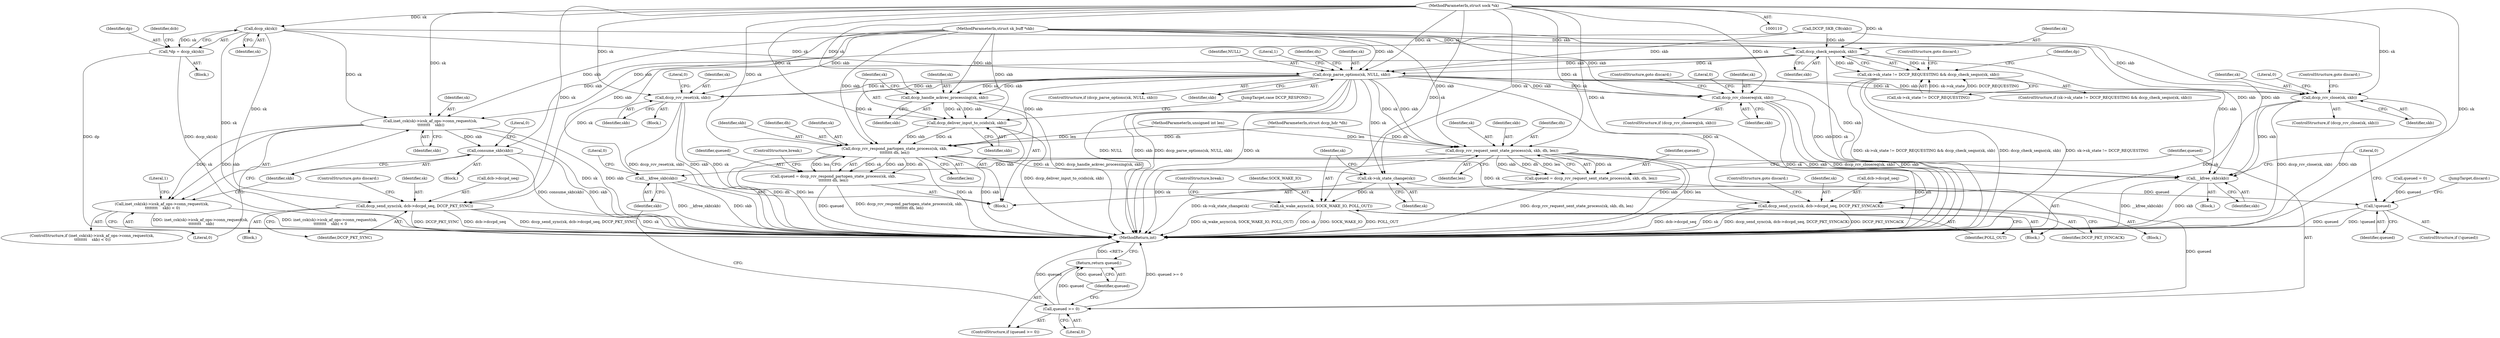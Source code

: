 digraph "0_linux_5edabca9d4cff7f1f2b68f0bac55ef99d9798ba4@pointer" {
"1000111" [label="(MethodParameterIn,struct sock *sk)"];
"1000119" [label="(Call,dccp_sk(sk))"];
"1000117" [label="(Call,*dp = dccp_sk(sk))"];
"1000152" [label="(Call,inet_csk(sk)->icsk_af_ops->conn_request(sk,\n \t\t\t\t\t\t\t\t    skb))"];
"1000151" [label="(Call,inet_csk(sk)->icsk_af_ops->conn_request(sk,\n \t\t\t\t\t\t\t\t    skb) < 0)"];
"1000158" [label="(Call,consume_skb(skb))"];
"1000198" [label="(Call,dccp_check_seqno(sk, skb))"];
"1000192" [label="(Call,sk->sk_state != DCCP_REQUESTING && dccp_check_seqno(sk, skb))"];
"1000239" [label="(Call,dccp_send_sync(sk, dcb->dccpd_seq, DCCP_PKT_SYNC))"];
"1000247" [label="(Call,dccp_parse_options(sk, NULL, skb))"];
"1000260" [label="(Call,dccp_rcv_reset(sk, skb))"];
"1000274" [label="(Call,dccp_rcv_closereq(sk, skb))"];
"1000379" [label="(Call,__kfree_skb(skb))"];
"1000289" [label="(Call,dccp_rcv_close(sk, skb))"];
"1000303" [label="(Call,dccp_rcv_request_sent_state_process(sk, skb, dh, len))"];
"1000301" [label="(Call,queued = dccp_rcv_request_sent_state_process(sk, skb, dh, len))"];
"1000309" [label="(Call,queued >= 0)"];
"1000312" [label="(Return,return queued;)"];
"1000314" [label="(Call,__kfree_skb(skb))"];
"1000319" [label="(Call,dccp_handle_ackvec_processing(sk, skb))"];
"1000322" [label="(Call,dccp_deliver_input_to_ccids(sk, skb))"];
"1000328" [label="(Call,dccp_rcv_respond_partopen_state_process(sk, skb,\n\t\t\t\t\t\t\t\t dh, len))"];
"1000326" [label="(Call,queued = dccp_rcv_respond_partopen_state_process(sk, skb,\n\t\t\t\t\t\t\t\t dh, len))"];
"1000375" [label="(Call,!queued)"];
"1000351" [label="(Call,sk->sk_state_change(sk))"];
"1000353" [label="(Call,sk_wake_async(sk, SOCK_WAKE_IO, POLL_OUT))"];
"1000367" [label="(Call,dccp_send_sync(sk, dcb->dccpd_seq, DCCP_PKT_SYNCACK))"];
"1000288" [label="(ControlStructure,if (dccp_rcv_close(sk, skb)))"];
"1000200" [label="(Identifier,skb)"];
"1000322" [label="(Call,dccp_deliver_input_to_ccids(sk, skb))"];
"1000327" [label="(Identifier,queued)"];
"1000241" [label="(Call,dcb->dccpd_seq)"];
"1000161" [label="(Literal,0)"];
"1000191" [label="(ControlStructure,if (sk->sk_state != DCCP_REQUESTING && dccp_check_seqno(sk, skb)))"];
"1000383" [label="(MethodReturn,int)"];
"1000319" [label="(Call,dccp_handle_ackvec_processing(sk, skb))"];
"1000262" [label="(Identifier,skb)"];
"1000331" [label="(Identifier,dh)"];
"1000290" [label="(Identifier,sk)"];
"1000367" [label="(Call,dccp_send_sync(sk, dcb->dccpd_seq, DCCP_PKT_SYNCACK))"];
"1000307" [label="(Identifier,len)"];
"1000326" [label="(Call,queued = dccp_rcv_respond_partopen_state_process(sk, skb,\n\t\t\t\t\t\t\t\t dh, len))"];
"1000247" [label="(Call,dccp_parse_options(sk, NULL, skb))"];
"1000117" [label="(Call,*dp = dccp_sk(sk))"];
"1000157" [label="(Literal,1)"];
"1000325" [label="(JumpTarget,case DCCP_RESPOND:)"];
"1000379" [label="(Call,__kfree_skb(skb))"];
"1000324" [label="(Identifier,skb)"];
"1000376" [label="(Identifier,queued)"];
"1000352" [label="(Identifier,sk)"];
"1000114" [label="(MethodParameterIn,unsigned int len)"];
"1000302" [label="(Identifier,queued)"];
"1000274" [label="(Call,dccp_rcv_closereq(sk, skb))"];
"1000309" [label="(Call,queued >= 0)"];
"1000299" [label="(Block,)"];
"1000279" [label="(ControlStructure,goto discard;)"];
"1000368" [label="(Identifier,sk)"];
"1000113" [label="(MethodParameterIn,struct dccp_hdr *dh)"];
"1000245" [label="(ControlStructure,goto discard;)"];
"1000377" [label="(Block,)"];
"1000119" [label="(Call,dccp_sk(sk))"];
"1000133" [label="(Call,queued = 0)"];
"1000154" [label="(Identifier,skb)"];
"1000246" [label="(ControlStructure,if (dccp_parse_options(sk, NULL, skb)))"];
"1000249" [label="(Identifier,NULL)"];
"1000201" [label="(ControlStructure,goto discard;)"];
"1000291" [label="(Identifier,skb)"];
"1000123" [label="(Identifier,dcb)"];
"1000375" [label="(Call,!queued)"];
"1000369" [label="(Call,dcb->dccpd_seq)"];
"1000192" [label="(Call,sk->sk_state != DCCP_REQUESTING && dccp_check_seqno(sk, skb))"];
"1000244" [label="(Identifier,DCCP_PKT_SYNC)"];
"1000373" [label="(ControlStructure,goto discard;)"];
"1000356" [label="(Identifier,POLL_OUT)"];
"1000308" [label="(ControlStructure,if (queued >= 0))"];
"1000276" [label="(Identifier,skb)"];
"1000261" [label="(Identifier,sk)"];
"1000320" [label="(Identifier,sk)"];
"1000301" [label="(Call,queued = dccp_rcv_request_sent_state_process(sk, skb, dh, len))"];
"1000149" [label="(Block,)"];
"1000112" [label="(MethodParameterIn,struct sk_buff *skb)"];
"1000372" [label="(Identifier,DCCP_PKT_SYNCACK)"];
"1000304" [label="(Identifier,sk)"];
"1000382" [label="(Literal,0)"];
"1000380" [label="(Identifier,skb)"];
"1000264" [label="(Literal,0)"];
"1000329" [label="(Identifier,sk)"];
"1000278" [label="(Literal,0)"];
"1000259" [label="(Block,)"];
"1000332" [label="(Identifier,len)"];
"1000153" [label="(Identifier,sk)"];
"1000159" [label="(Identifier,skb)"];
"1000354" [label="(Identifier,sk)"];
"1000198" [label="(Call,dccp_check_seqno(sk, skb))"];
"1000311" [label="(Literal,0)"];
"1000120" [label="(Identifier,sk)"];
"1000239" [label="(Call,dccp_send_sync(sk, dcb->dccpd_seq, DCCP_PKT_SYNC))"];
"1000111" [label="(MethodParameterIn,struct sock *sk)"];
"1000151" [label="(Call,inet_csk(sk)->icsk_af_ops->conn_request(sk,\n \t\t\t\t\t\t\t\t    skb) < 0)"];
"1000305" [label="(Identifier,skb)"];
"1000378" [label="(JumpTarget,discard:)"];
"1000207" [label="(Identifier,dp)"];
"1000260" [label="(Call,dccp_rcv_reset(sk, skb))"];
"1000250" [label="(Identifier,skb)"];
"1000273" [label="(ControlStructure,if (dccp_rcv_closereq(sk, skb)))"];
"1000199" [label="(Identifier,sk)"];
"1000351" [label="(Call,sk->sk_state_change(sk))"];
"1000357" [label="(ControlStructure,break;)"];
"1000115" [label="(Block,)"];
"1000252" [label="(Literal,1)"];
"1000323" [label="(Identifier,sk)"];
"1000374" [label="(ControlStructure,if (!queued))"];
"1000303" [label="(Call,dccp_rcv_request_sent_state_process(sk, skb, dh, len))"];
"1000150" [label="(ControlStructure,if (inet_csk(sk)->icsk_af_ops->conn_request(sk,\n \t\t\t\t\t\t\t\t    skb) < 0))"];
"1000312" [label="(Return,return queued;)"];
"1000317" [label="(Literal,0)"];
"1000124" [label="(Call,DCCP_SKB_CB(skb))"];
"1000256" [label="(Identifier,dh)"];
"1000158" [label="(Call,consume_skb(skb))"];
"1000330" [label="(Identifier,skb)"];
"1000155" [label="(Literal,0)"];
"1000240" [label="(Identifier,sk)"];
"1000306" [label="(Identifier,dh)"];
"1000313" [label="(Identifier,queued)"];
"1000289" [label="(Call,dccp_rcv_close(sk, skb))"];
"1000353" [label="(Call,sk_wake_async(sk, SOCK_WAKE_IO, POLL_OUT))"];
"1000355" [label="(Identifier,SOCK_WAKE_IO)"];
"1000315" [label="(Identifier,skb)"];
"1000333" [label="(ControlStructure,break;)"];
"1000238" [label="(Block,)"];
"1000349" [label="(Block,)"];
"1000193" [label="(Call,sk->sk_state != DCCP_REQUESTING)"];
"1000248" [label="(Identifier,sk)"];
"1000293" [label="(Literal,0)"];
"1000294" [label="(ControlStructure,goto discard;)"];
"1000275" [label="(Identifier,sk)"];
"1000328" [label="(Call,dccp_rcv_respond_partopen_state_process(sk, skb,\n\t\t\t\t\t\t\t\t dh, len))"];
"1000314" [label="(Call,__kfree_skb(skb))"];
"1000310" [label="(Identifier,queued)"];
"1000321" [label="(Identifier,skb)"];
"1000118" [label="(Identifier,dp)"];
"1000366" [label="(Block,)"];
"1000152" [label="(Call,inet_csk(sk)->icsk_af_ops->conn_request(sk,\n \t\t\t\t\t\t\t\t    skb))"];
"1000111" -> "1000110"  [label="AST: "];
"1000111" -> "1000383"  [label="DDG: sk"];
"1000111" -> "1000119"  [label="DDG: sk"];
"1000111" -> "1000152"  [label="DDG: sk"];
"1000111" -> "1000198"  [label="DDG: sk"];
"1000111" -> "1000239"  [label="DDG: sk"];
"1000111" -> "1000247"  [label="DDG: sk"];
"1000111" -> "1000260"  [label="DDG: sk"];
"1000111" -> "1000274"  [label="DDG: sk"];
"1000111" -> "1000289"  [label="DDG: sk"];
"1000111" -> "1000303"  [label="DDG: sk"];
"1000111" -> "1000319"  [label="DDG: sk"];
"1000111" -> "1000322"  [label="DDG: sk"];
"1000111" -> "1000328"  [label="DDG: sk"];
"1000111" -> "1000351"  [label="DDG: sk"];
"1000111" -> "1000353"  [label="DDG: sk"];
"1000111" -> "1000367"  [label="DDG: sk"];
"1000119" -> "1000117"  [label="AST: "];
"1000119" -> "1000120"  [label="CFG: "];
"1000120" -> "1000119"  [label="AST: "];
"1000117" -> "1000119"  [label="CFG: "];
"1000119" -> "1000383"  [label="DDG: sk"];
"1000119" -> "1000117"  [label="DDG: sk"];
"1000119" -> "1000152"  [label="DDG: sk"];
"1000119" -> "1000198"  [label="DDG: sk"];
"1000119" -> "1000239"  [label="DDG: sk"];
"1000119" -> "1000247"  [label="DDG: sk"];
"1000117" -> "1000115"  [label="AST: "];
"1000118" -> "1000117"  [label="AST: "];
"1000123" -> "1000117"  [label="CFG: "];
"1000117" -> "1000383"  [label="DDG: dp"];
"1000117" -> "1000383"  [label="DDG: dccp_sk(sk)"];
"1000152" -> "1000151"  [label="AST: "];
"1000152" -> "1000154"  [label="CFG: "];
"1000153" -> "1000152"  [label="AST: "];
"1000154" -> "1000152"  [label="AST: "];
"1000155" -> "1000152"  [label="CFG: "];
"1000152" -> "1000383"  [label="DDG: sk"];
"1000152" -> "1000383"  [label="DDG: skb"];
"1000152" -> "1000151"  [label="DDG: sk"];
"1000152" -> "1000151"  [label="DDG: skb"];
"1000124" -> "1000152"  [label="DDG: skb"];
"1000112" -> "1000152"  [label="DDG: skb"];
"1000152" -> "1000158"  [label="DDG: skb"];
"1000151" -> "1000150"  [label="AST: "];
"1000151" -> "1000155"  [label="CFG: "];
"1000155" -> "1000151"  [label="AST: "];
"1000157" -> "1000151"  [label="CFG: "];
"1000159" -> "1000151"  [label="CFG: "];
"1000151" -> "1000383"  [label="DDG: inet_csk(sk)->icsk_af_ops->conn_request(sk,\n \t\t\t\t\t\t\t\t    skb) < 0"];
"1000151" -> "1000383"  [label="DDG: inet_csk(sk)->icsk_af_ops->conn_request(sk,\n \t\t\t\t\t\t\t\t    skb)"];
"1000158" -> "1000149"  [label="AST: "];
"1000158" -> "1000159"  [label="CFG: "];
"1000159" -> "1000158"  [label="AST: "];
"1000161" -> "1000158"  [label="CFG: "];
"1000158" -> "1000383"  [label="DDG: skb"];
"1000158" -> "1000383"  [label="DDG: consume_skb(skb)"];
"1000112" -> "1000158"  [label="DDG: skb"];
"1000198" -> "1000192"  [label="AST: "];
"1000198" -> "1000200"  [label="CFG: "];
"1000199" -> "1000198"  [label="AST: "];
"1000200" -> "1000198"  [label="AST: "];
"1000192" -> "1000198"  [label="CFG: "];
"1000198" -> "1000383"  [label="DDG: sk"];
"1000198" -> "1000192"  [label="DDG: sk"];
"1000198" -> "1000192"  [label="DDG: skb"];
"1000124" -> "1000198"  [label="DDG: skb"];
"1000112" -> "1000198"  [label="DDG: skb"];
"1000198" -> "1000239"  [label="DDG: sk"];
"1000198" -> "1000247"  [label="DDG: sk"];
"1000198" -> "1000247"  [label="DDG: skb"];
"1000198" -> "1000379"  [label="DDG: skb"];
"1000192" -> "1000191"  [label="AST: "];
"1000192" -> "1000193"  [label="CFG: "];
"1000193" -> "1000192"  [label="AST: "];
"1000201" -> "1000192"  [label="CFG: "];
"1000207" -> "1000192"  [label="CFG: "];
"1000192" -> "1000383"  [label="DDG: sk->sk_state != DCCP_REQUESTING"];
"1000192" -> "1000383"  [label="DDG: sk->sk_state != DCCP_REQUESTING && dccp_check_seqno(sk, skb)"];
"1000192" -> "1000383"  [label="DDG: dccp_check_seqno(sk, skb)"];
"1000193" -> "1000192"  [label="DDG: sk->sk_state"];
"1000193" -> "1000192"  [label="DDG: DCCP_REQUESTING"];
"1000239" -> "1000238"  [label="AST: "];
"1000239" -> "1000244"  [label="CFG: "];
"1000240" -> "1000239"  [label="AST: "];
"1000241" -> "1000239"  [label="AST: "];
"1000244" -> "1000239"  [label="AST: "];
"1000245" -> "1000239"  [label="CFG: "];
"1000239" -> "1000383"  [label="DDG: dccp_send_sync(sk, dcb->dccpd_seq, DCCP_PKT_SYNC)"];
"1000239" -> "1000383"  [label="DDG: sk"];
"1000239" -> "1000383"  [label="DDG: DCCP_PKT_SYNC"];
"1000239" -> "1000383"  [label="DDG: dcb->dccpd_seq"];
"1000247" -> "1000246"  [label="AST: "];
"1000247" -> "1000250"  [label="CFG: "];
"1000248" -> "1000247"  [label="AST: "];
"1000249" -> "1000247"  [label="AST: "];
"1000250" -> "1000247"  [label="AST: "];
"1000252" -> "1000247"  [label="CFG: "];
"1000256" -> "1000247"  [label="CFG: "];
"1000247" -> "1000383"  [label="DDG: sk"];
"1000247" -> "1000383"  [label="DDG: skb"];
"1000247" -> "1000383"  [label="DDG: dccp_parse_options(sk, NULL, skb)"];
"1000247" -> "1000383"  [label="DDG: NULL"];
"1000124" -> "1000247"  [label="DDG: skb"];
"1000112" -> "1000247"  [label="DDG: skb"];
"1000247" -> "1000260"  [label="DDG: sk"];
"1000247" -> "1000260"  [label="DDG: skb"];
"1000247" -> "1000274"  [label="DDG: sk"];
"1000247" -> "1000274"  [label="DDG: skb"];
"1000247" -> "1000289"  [label="DDG: sk"];
"1000247" -> "1000289"  [label="DDG: skb"];
"1000247" -> "1000303"  [label="DDG: sk"];
"1000247" -> "1000303"  [label="DDG: skb"];
"1000247" -> "1000319"  [label="DDG: sk"];
"1000247" -> "1000319"  [label="DDG: skb"];
"1000247" -> "1000328"  [label="DDG: sk"];
"1000247" -> "1000328"  [label="DDG: skb"];
"1000247" -> "1000351"  [label="DDG: sk"];
"1000247" -> "1000367"  [label="DDG: sk"];
"1000247" -> "1000379"  [label="DDG: skb"];
"1000260" -> "1000259"  [label="AST: "];
"1000260" -> "1000262"  [label="CFG: "];
"1000261" -> "1000260"  [label="AST: "];
"1000262" -> "1000260"  [label="AST: "];
"1000264" -> "1000260"  [label="CFG: "];
"1000260" -> "1000383"  [label="DDG: dccp_rcv_reset(sk, skb)"];
"1000260" -> "1000383"  [label="DDG: skb"];
"1000260" -> "1000383"  [label="DDG: sk"];
"1000112" -> "1000260"  [label="DDG: skb"];
"1000274" -> "1000273"  [label="AST: "];
"1000274" -> "1000276"  [label="CFG: "];
"1000275" -> "1000274"  [label="AST: "];
"1000276" -> "1000274"  [label="AST: "];
"1000278" -> "1000274"  [label="CFG: "];
"1000279" -> "1000274"  [label="CFG: "];
"1000274" -> "1000383"  [label="DDG: sk"];
"1000274" -> "1000383"  [label="DDG: dccp_rcv_closereq(sk, skb)"];
"1000274" -> "1000383"  [label="DDG: skb"];
"1000112" -> "1000274"  [label="DDG: skb"];
"1000274" -> "1000379"  [label="DDG: skb"];
"1000379" -> "1000377"  [label="AST: "];
"1000379" -> "1000380"  [label="CFG: "];
"1000380" -> "1000379"  [label="AST: "];
"1000382" -> "1000379"  [label="CFG: "];
"1000379" -> "1000383"  [label="DDG: skb"];
"1000379" -> "1000383"  [label="DDG: __kfree_skb(skb)"];
"1000289" -> "1000379"  [label="DDG: skb"];
"1000124" -> "1000379"  [label="DDG: skb"];
"1000328" -> "1000379"  [label="DDG: skb"];
"1000112" -> "1000379"  [label="DDG: skb"];
"1000289" -> "1000288"  [label="AST: "];
"1000289" -> "1000291"  [label="CFG: "];
"1000290" -> "1000289"  [label="AST: "];
"1000291" -> "1000289"  [label="AST: "];
"1000293" -> "1000289"  [label="CFG: "];
"1000294" -> "1000289"  [label="CFG: "];
"1000289" -> "1000383"  [label="DDG: skb"];
"1000289" -> "1000383"  [label="DDG: sk"];
"1000289" -> "1000383"  [label="DDG: dccp_rcv_close(sk, skb)"];
"1000112" -> "1000289"  [label="DDG: skb"];
"1000303" -> "1000301"  [label="AST: "];
"1000303" -> "1000307"  [label="CFG: "];
"1000304" -> "1000303"  [label="AST: "];
"1000305" -> "1000303"  [label="AST: "];
"1000306" -> "1000303"  [label="AST: "];
"1000307" -> "1000303"  [label="AST: "];
"1000301" -> "1000303"  [label="CFG: "];
"1000303" -> "1000383"  [label="DDG: sk"];
"1000303" -> "1000383"  [label="DDG: skb"];
"1000303" -> "1000383"  [label="DDG: len"];
"1000303" -> "1000383"  [label="DDG: dh"];
"1000303" -> "1000301"  [label="DDG: sk"];
"1000303" -> "1000301"  [label="DDG: skb"];
"1000303" -> "1000301"  [label="DDG: dh"];
"1000303" -> "1000301"  [label="DDG: len"];
"1000112" -> "1000303"  [label="DDG: skb"];
"1000113" -> "1000303"  [label="DDG: dh"];
"1000114" -> "1000303"  [label="DDG: len"];
"1000303" -> "1000314"  [label="DDG: skb"];
"1000301" -> "1000299"  [label="AST: "];
"1000302" -> "1000301"  [label="AST: "];
"1000310" -> "1000301"  [label="CFG: "];
"1000301" -> "1000383"  [label="DDG: dccp_rcv_request_sent_state_process(sk, skb, dh, len)"];
"1000301" -> "1000309"  [label="DDG: queued"];
"1000309" -> "1000308"  [label="AST: "];
"1000309" -> "1000311"  [label="CFG: "];
"1000310" -> "1000309"  [label="AST: "];
"1000311" -> "1000309"  [label="AST: "];
"1000313" -> "1000309"  [label="CFG: "];
"1000315" -> "1000309"  [label="CFG: "];
"1000309" -> "1000383"  [label="DDG: queued"];
"1000309" -> "1000383"  [label="DDG: queued >= 0"];
"1000309" -> "1000312"  [label="DDG: queued"];
"1000312" -> "1000308"  [label="AST: "];
"1000312" -> "1000313"  [label="CFG: "];
"1000313" -> "1000312"  [label="AST: "];
"1000383" -> "1000312"  [label="CFG: "];
"1000312" -> "1000383"  [label="DDG: <RET>"];
"1000313" -> "1000312"  [label="DDG: queued"];
"1000314" -> "1000299"  [label="AST: "];
"1000314" -> "1000315"  [label="CFG: "];
"1000315" -> "1000314"  [label="AST: "];
"1000317" -> "1000314"  [label="CFG: "];
"1000314" -> "1000383"  [label="DDG: skb"];
"1000314" -> "1000383"  [label="DDG: __kfree_skb(skb)"];
"1000112" -> "1000314"  [label="DDG: skb"];
"1000319" -> "1000299"  [label="AST: "];
"1000319" -> "1000321"  [label="CFG: "];
"1000320" -> "1000319"  [label="AST: "];
"1000321" -> "1000319"  [label="AST: "];
"1000323" -> "1000319"  [label="CFG: "];
"1000319" -> "1000383"  [label="DDG: dccp_handle_ackvec_processing(sk, skb)"];
"1000112" -> "1000319"  [label="DDG: skb"];
"1000319" -> "1000322"  [label="DDG: sk"];
"1000319" -> "1000322"  [label="DDG: skb"];
"1000322" -> "1000299"  [label="AST: "];
"1000322" -> "1000324"  [label="CFG: "];
"1000323" -> "1000322"  [label="AST: "];
"1000324" -> "1000322"  [label="AST: "];
"1000325" -> "1000322"  [label="CFG: "];
"1000322" -> "1000383"  [label="DDG: dccp_deliver_input_to_ccids(sk, skb)"];
"1000112" -> "1000322"  [label="DDG: skb"];
"1000322" -> "1000328"  [label="DDG: sk"];
"1000322" -> "1000328"  [label="DDG: skb"];
"1000328" -> "1000326"  [label="AST: "];
"1000328" -> "1000332"  [label="CFG: "];
"1000329" -> "1000328"  [label="AST: "];
"1000330" -> "1000328"  [label="AST: "];
"1000331" -> "1000328"  [label="AST: "];
"1000332" -> "1000328"  [label="AST: "];
"1000326" -> "1000328"  [label="CFG: "];
"1000328" -> "1000383"  [label="DDG: dh"];
"1000328" -> "1000383"  [label="DDG: len"];
"1000328" -> "1000383"  [label="DDG: sk"];
"1000328" -> "1000383"  [label="DDG: skb"];
"1000328" -> "1000326"  [label="DDG: sk"];
"1000328" -> "1000326"  [label="DDG: skb"];
"1000328" -> "1000326"  [label="DDG: dh"];
"1000328" -> "1000326"  [label="DDG: len"];
"1000112" -> "1000328"  [label="DDG: skb"];
"1000113" -> "1000328"  [label="DDG: dh"];
"1000114" -> "1000328"  [label="DDG: len"];
"1000328" -> "1000351"  [label="DDG: sk"];
"1000328" -> "1000367"  [label="DDG: sk"];
"1000326" -> "1000299"  [label="AST: "];
"1000327" -> "1000326"  [label="AST: "];
"1000333" -> "1000326"  [label="CFG: "];
"1000326" -> "1000383"  [label="DDG: dccp_rcv_respond_partopen_state_process(sk, skb,\n\t\t\t\t\t\t\t\t dh, len)"];
"1000326" -> "1000383"  [label="DDG: queued"];
"1000326" -> "1000375"  [label="DDG: queued"];
"1000375" -> "1000374"  [label="AST: "];
"1000375" -> "1000376"  [label="CFG: "];
"1000376" -> "1000375"  [label="AST: "];
"1000378" -> "1000375"  [label="CFG: "];
"1000382" -> "1000375"  [label="CFG: "];
"1000375" -> "1000383"  [label="DDG: queued"];
"1000375" -> "1000383"  [label="DDG: !queued"];
"1000133" -> "1000375"  [label="DDG: queued"];
"1000351" -> "1000349"  [label="AST: "];
"1000351" -> "1000352"  [label="CFG: "];
"1000352" -> "1000351"  [label="AST: "];
"1000354" -> "1000351"  [label="CFG: "];
"1000351" -> "1000383"  [label="DDG: sk->sk_state_change(sk)"];
"1000351" -> "1000353"  [label="DDG: sk"];
"1000353" -> "1000349"  [label="AST: "];
"1000353" -> "1000356"  [label="CFG: "];
"1000354" -> "1000353"  [label="AST: "];
"1000355" -> "1000353"  [label="AST: "];
"1000356" -> "1000353"  [label="AST: "];
"1000357" -> "1000353"  [label="CFG: "];
"1000353" -> "1000383"  [label="DDG: POLL_OUT"];
"1000353" -> "1000383"  [label="DDG: sk_wake_async(sk, SOCK_WAKE_IO, POLL_OUT)"];
"1000353" -> "1000383"  [label="DDG: sk"];
"1000353" -> "1000383"  [label="DDG: SOCK_WAKE_IO"];
"1000367" -> "1000366"  [label="AST: "];
"1000367" -> "1000372"  [label="CFG: "];
"1000368" -> "1000367"  [label="AST: "];
"1000369" -> "1000367"  [label="AST: "];
"1000372" -> "1000367"  [label="AST: "];
"1000373" -> "1000367"  [label="CFG: "];
"1000367" -> "1000383"  [label="DDG: dcb->dccpd_seq"];
"1000367" -> "1000383"  [label="DDG: sk"];
"1000367" -> "1000383"  [label="DDG: dccp_send_sync(sk, dcb->dccpd_seq, DCCP_PKT_SYNCACK)"];
"1000367" -> "1000383"  [label="DDG: DCCP_PKT_SYNCACK"];
}
